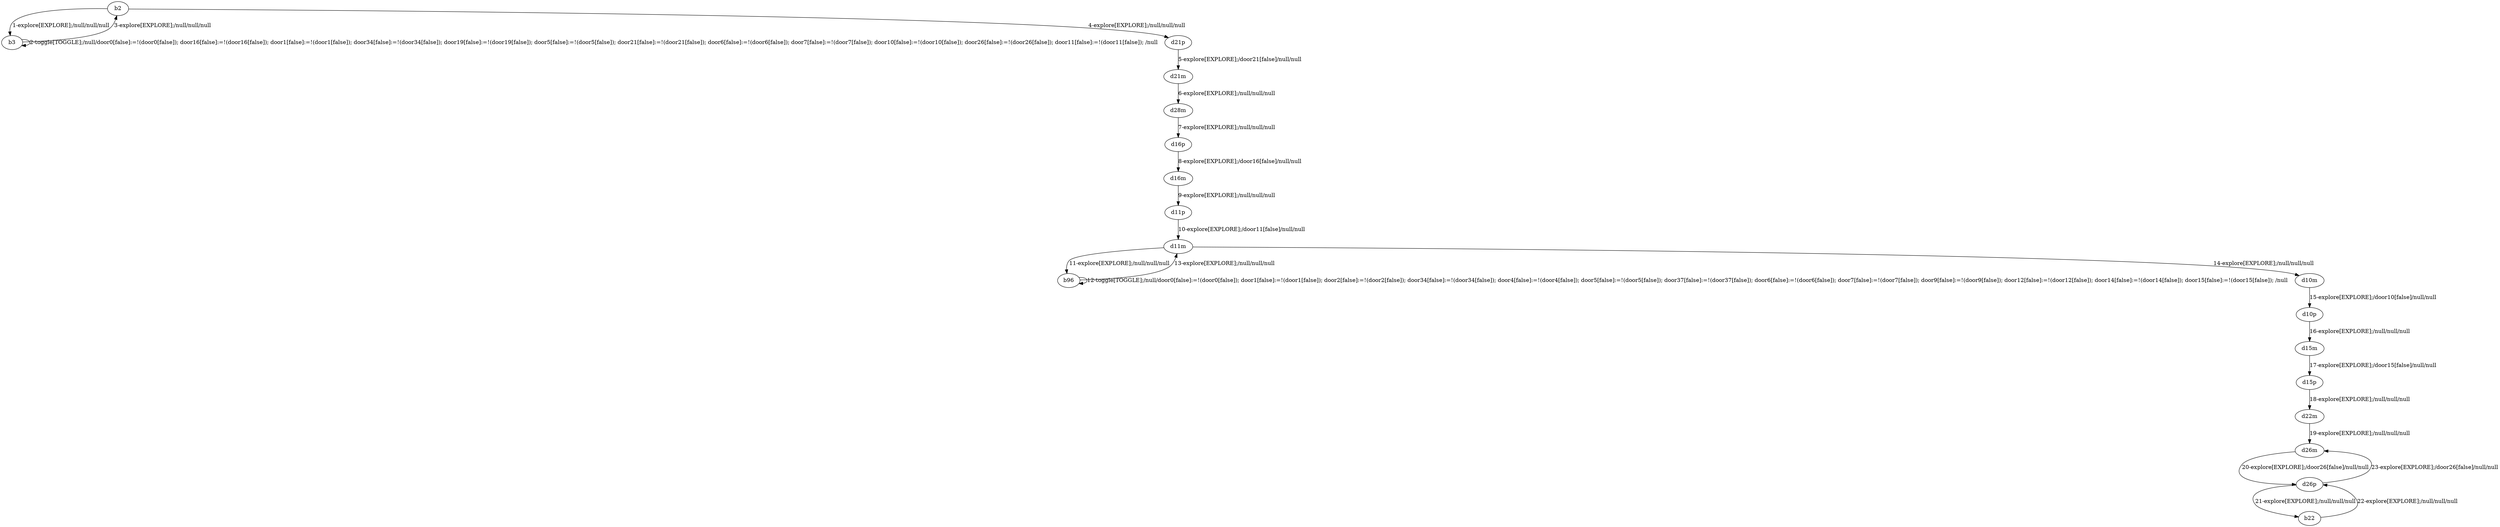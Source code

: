 # Total number of goals covered by this test: 1
# d26p --> d26m

digraph g {
"b2" -> "b3" [label = "1-explore[EXPLORE];/null/null/null"];
"b3" -> "b3" [label = "2-toggle[TOGGLE];/null/door0[false]:=!(door0[false]); door16[false]:=!(door16[false]); door1[false]:=!(door1[false]); door34[false]:=!(door34[false]); door19[false]:=!(door19[false]); door5[false]:=!(door5[false]); door21[false]:=!(door21[false]); door6[false]:=!(door6[false]); door7[false]:=!(door7[false]); door10[false]:=!(door10[false]); door26[false]:=!(door26[false]); door11[false]:=!(door11[false]); /null"];
"b3" -> "b2" [label = "3-explore[EXPLORE];/null/null/null"];
"b2" -> "d21p" [label = "4-explore[EXPLORE];/null/null/null"];
"d21p" -> "d21m" [label = "5-explore[EXPLORE];/door21[false]/null/null"];
"d21m" -> "d28m" [label = "6-explore[EXPLORE];/null/null/null"];
"d28m" -> "d16p" [label = "7-explore[EXPLORE];/null/null/null"];
"d16p" -> "d16m" [label = "8-explore[EXPLORE];/door16[false]/null/null"];
"d16m" -> "d11p" [label = "9-explore[EXPLORE];/null/null/null"];
"d11p" -> "d11m" [label = "10-explore[EXPLORE];/door11[false]/null/null"];
"d11m" -> "b96" [label = "11-explore[EXPLORE];/null/null/null"];
"b96" -> "b96" [label = "12-toggle[TOGGLE];/null/door0[false]:=!(door0[false]); door1[false]:=!(door1[false]); door2[false]:=!(door2[false]); door34[false]:=!(door34[false]); door4[false]:=!(door4[false]); door5[false]:=!(door5[false]); door37[false]:=!(door37[false]); door6[false]:=!(door6[false]); door7[false]:=!(door7[false]); door9[false]:=!(door9[false]); door12[false]:=!(door12[false]); door14[false]:=!(door14[false]); door15[false]:=!(door15[false]); /null"];
"b96" -> "d11m" [label = "13-explore[EXPLORE];/null/null/null"];
"d11m" -> "d10m" [label = "14-explore[EXPLORE];/null/null/null"];
"d10m" -> "d10p" [label = "15-explore[EXPLORE];/door10[false]/null/null"];
"d10p" -> "d15m" [label = "16-explore[EXPLORE];/null/null/null"];
"d15m" -> "d15p" [label = "17-explore[EXPLORE];/door15[false]/null/null"];
"d15p" -> "d22m" [label = "18-explore[EXPLORE];/null/null/null"];
"d22m" -> "d26m" [label = "19-explore[EXPLORE];/null/null/null"];
"d26m" -> "d26p" [label = "20-explore[EXPLORE];/door26[false]/null/null"];
"d26p" -> "b22" [label = "21-explore[EXPLORE];/null/null/null"];
"b22" -> "d26p" [label = "22-explore[EXPLORE];/null/null/null"];
"d26p" -> "d26m" [label = "23-explore[EXPLORE];/door26[false]/null/null"];
}